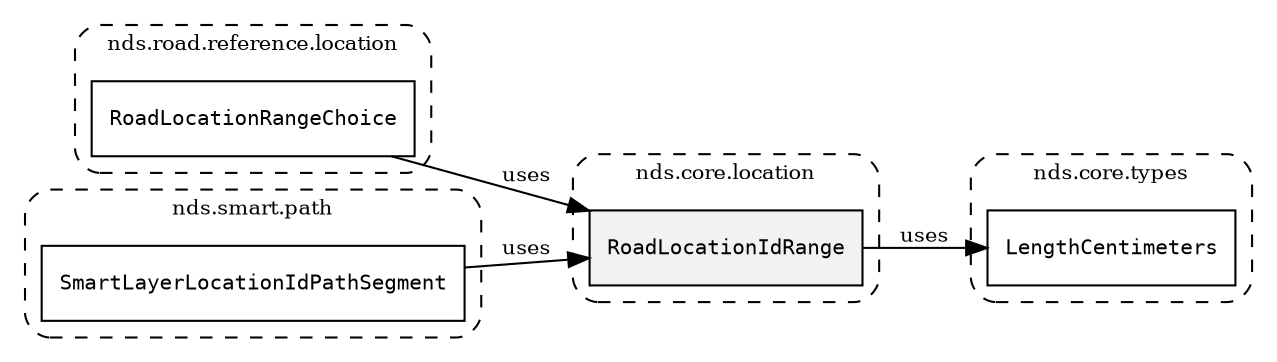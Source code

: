 /**
 * This dot file creates symbol collaboration diagram for RoadLocationIdRange.
 */
digraph ZSERIO
{
    node [shape=box, fontsize=10];
    rankdir="LR";
    fontsize=10;
    tooltip="RoadLocationIdRange collaboration diagram";

    subgraph "cluster_nds.core.location"
    {
        style="dashed, rounded";
        label="nds.core.location";
        tooltip="Package nds.core.location";
        href="../../../content/packages/nds.core.location.html#Package-nds-core-location";
        target="_parent";

        "RoadLocationIdRange" [style="filled", fillcolor="#0000000D", target="_parent", label=<<font face="monospace"><table align="center" border="0" cellspacing="0" cellpadding="0"><tr><td href="../../../content/packages/nds.core.location.html#Structure-RoadLocationIdRange" title="Structure defined in nds.core.location">RoadLocationIdRange</td></tr></table></font>>];
    }

    subgraph "cluster_nds.core.types"
    {
        style="dashed, rounded";
        label="nds.core.types";
        tooltip="Package nds.core.types";
        href="../../../content/packages/nds.core.types.html#Package-nds-core-types";
        target="_parent";

        "LengthCentimeters" [target="_parent", label=<<font face="monospace"><table align="center" border="0" cellspacing="0" cellpadding="0"><tr><td href="../../../content/packages/nds.core.types.html#Subtype-LengthCentimeters" title="Subtype defined in nds.core.types">LengthCentimeters</td></tr></table></font>>];
    }

    subgraph "cluster_nds.road.reference.location"
    {
        style="dashed, rounded";
        label="nds.road.reference.location";
        tooltip="Package nds.road.reference.location";
        href="../../../content/packages/nds.road.reference.location.html#Package-nds-road-reference-location";
        target="_parent";

        "RoadLocationRangeChoice" [target="_parent", label=<<font face="monospace"><table align="center" border="0" cellspacing="0" cellpadding="0"><tr><td href="../../../content/packages/nds.road.reference.location.html#Choice-RoadLocationRangeChoice" title="Choice defined in nds.road.reference.location">RoadLocationRangeChoice</td></tr></table></font>>];
    }

    subgraph "cluster_nds.smart.path"
    {
        style="dashed, rounded";
        label="nds.smart.path";
        tooltip="Package nds.smart.path";
        href="../../../content/packages/nds.smart.path.html#Package-nds-smart-path";
        target="_parent";

        "SmartLayerLocationIdPathSegment" [target="_parent", label=<<font face="monospace"><table align="center" border="0" cellspacing="0" cellpadding="0"><tr><td href="../../../content/packages/nds.smart.path.html#Structure-SmartLayerLocationIdPathSegment" title="Structure defined in nds.smart.path">SmartLayerLocationIdPathSegment</td></tr></table></font>>];
    }

    "RoadLocationIdRange" -> "LengthCentimeters" [label="uses", fontsize=10];
    "RoadLocationRangeChoice" -> "RoadLocationIdRange" [label="uses", fontsize=10];
    "SmartLayerLocationIdPathSegment" -> "RoadLocationIdRange" [label="uses", fontsize=10];
}

